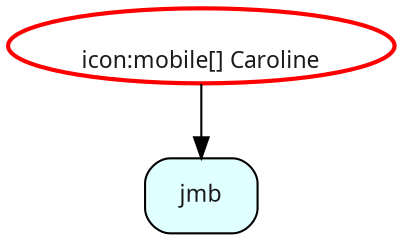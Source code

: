 /*========================================*/
/* Graphviz file for Asciidoc documents   */
/* JMB 2015 jbruel@gmail.com			        */
/*========================================*/

digraph G {
	/* --------- parametres ----------------------*/

	fontcolor=grey10 ;
	fontname=Monaco ;
	fontsize=11 ;
	node [shape=rectangle, fillcolor=lightcyan, style="rounded,filled",fontcolor=grey10,fontname=Monaco,fontsize=11]

	// concentrate=true ;

	// ratio=fill;

	rankdir=TB; //LR


	/* --------- elements ----------------------*/
	dev [shape=ellipse,color=red,style=bold,label="icon:mobile[] Caroline",image="images/prfc.jpg",labelloc=b];

	/* --------- graphe ----------------------*/

	dev -> jmb
}

